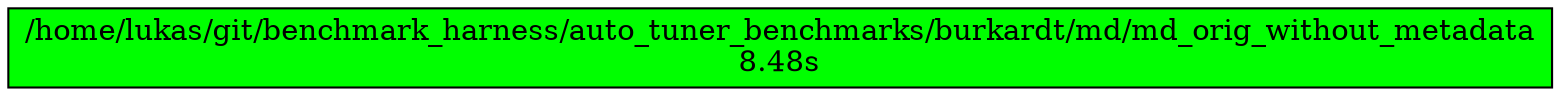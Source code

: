 strict digraph {
"/home/lukas/git/benchmark_harness/auto_tuner_benchmarks/burkardt/md/md_orig_without_metadata\n8.48s" [color=black, fillcolor=green, style=filled, shape=box];
}
